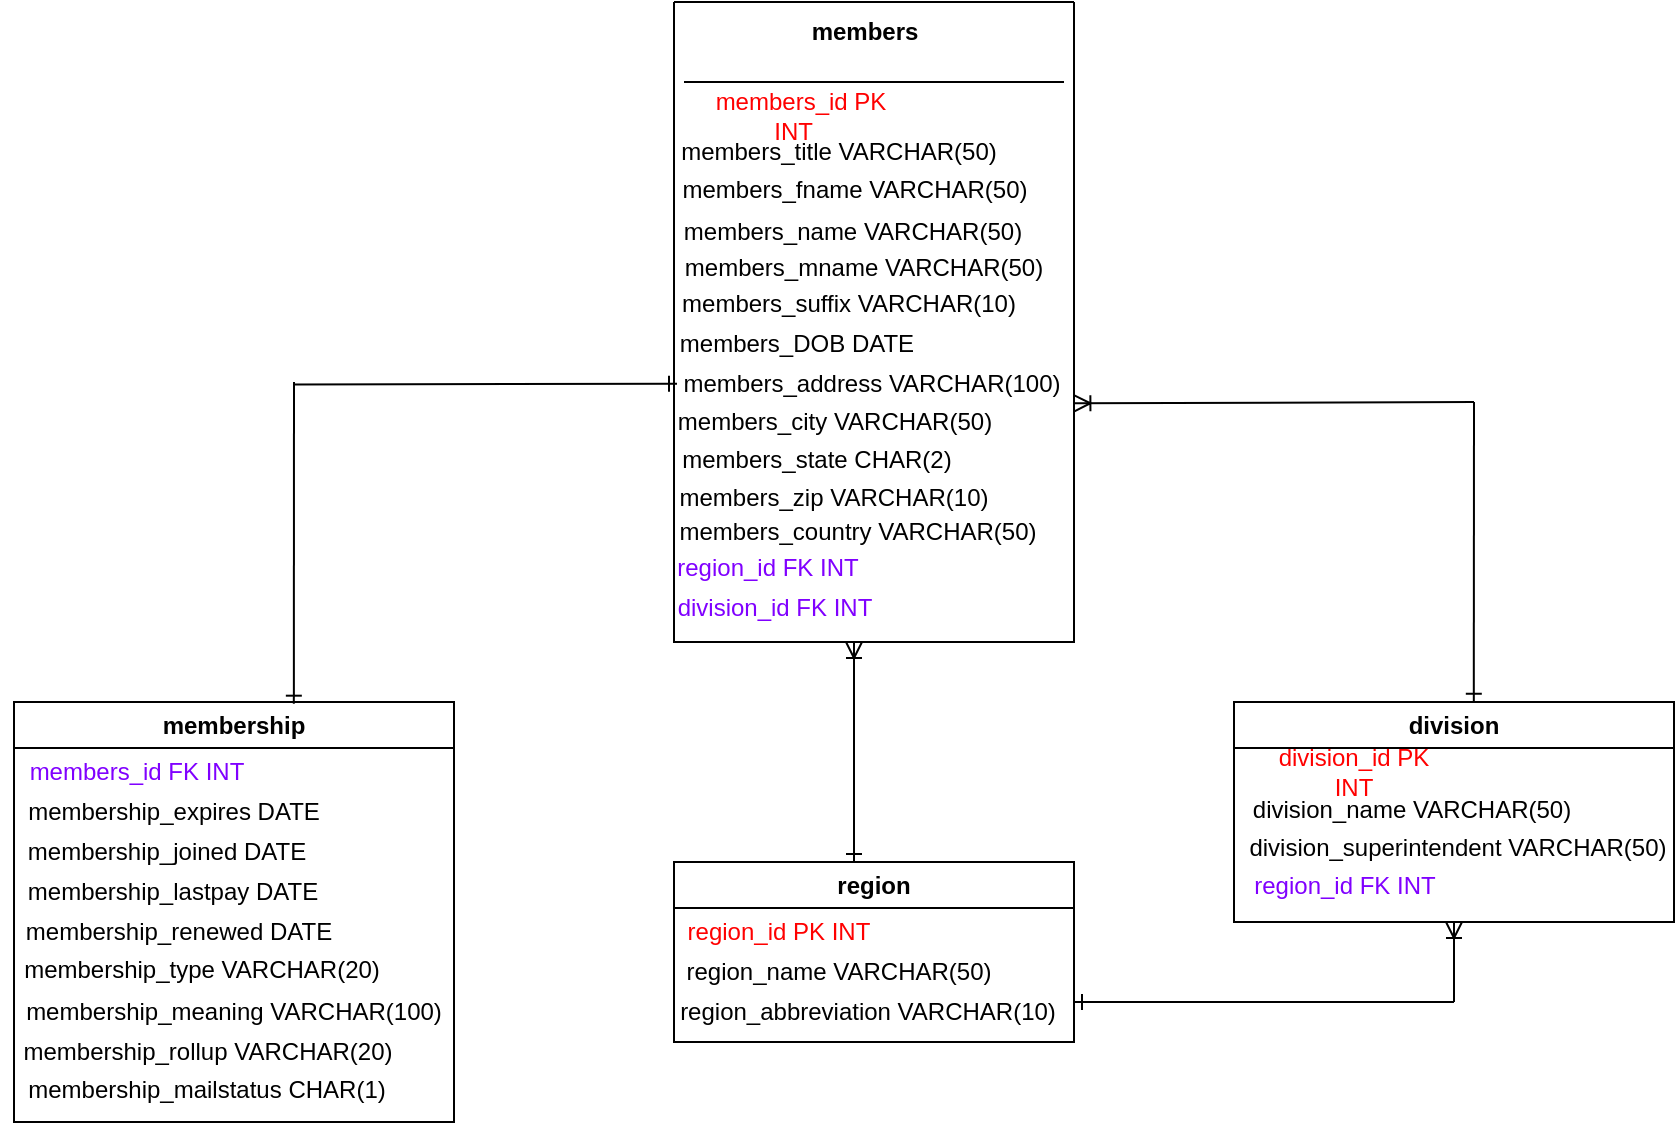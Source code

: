 <mxfile version="26.0.10">
  <diagram name="Page-1" id="brh3cflEjhPxXMnf6fBR">
    <mxGraphModel dx="530" dy="1370" grid="1" gridSize="10" guides="1" tooltips="1" connect="1" arrows="1" fold="1" page="1" pageScale="1" pageWidth="850" pageHeight="1100" math="0" shadow="0">
      <root>
        <mxCell id="0" />
        <mxCell id="1" parent="0" />
        <mxCell id="EPe0qUNadaAKurA8GOma-1" value="" style="swimlane;startSize=0;" parent="1" vertex="1">
          <mxGeometry x="360" y="-520" width="200" height="320" as="geometry" />
        </mxCell>
        <mxCell id="EPe0qUNadaAKurA8GOma-5" value="&lt;b&gt;members&lt;/b&gt;" style="text;html=1;align=center;verticalAlign=middle;resizable=0;points=[];autosize=1;strokeColor=none;fillColor=none;" parent="EPe0qUNadaAKurA8GOma-1" vertex="1">
          <mxGeometry x="55" width="80" height="30" as="geometry" />
        </mxCell>
        <mxCell id="EPe0qUNadaAKurA8GOma-6" value="&lt;span style=&quot;color: light-dark(rgb(255, 0, 0), rgb(237, 237, 237));&quot;&gt;&lt;span style=&quot;color: rgb(255, 0, 0);&quot;&gt;members_id PK&lt;/span&gt; INT&lt;span style=&quot;white-space: pre;&quot;&gt;&#x9;&lt;/span&gt;&lt;/span&gt;" style="text;html=1;align=center;verticalAlign=middle;whiteSpace=wrap;rounded=0;" parent="EPe0qUNadaAKurA8GOma-1" vertex="1">
          <mxGeometry x="-2" y="42" width="131" height="30" as="geometry" />
        </mxCell>
        <mxCell id="EPe0qUNadaAKurA8GOma-7" value="&lt;br&gt;members_title VARCHAR(50)" style="text;html=1;align=center;verticalAlign=middle;whiteSpace=wrap;rounded=0;" parent="EPe0qUNadaAKurA8GOma-1" vertex="1">
          <mxGeometry x="-2" y="52" width="169" height="30" as="geometry" />
        </mxCell>
        <mxCell id="EPe0qUNadaAKurA8GOma-8" value="&lt;br&gt;members_fname VARCHAR(50)&lt;div&gt;&lt;br&gt;&lt;/div&gt;" style="text;html=1;align=center;verticalAlign=middle;whiteSpace=wrap;rounded=0;" parent="EPe0qUNadaAKurA8GOma-1" vertex="1">
          <mxGeometry x="-12.5" y="79" width="204.5" height="30" as="geometry" />
        </mxCell>
        <mxCell id="EPe0qUNadaAKurA8GOma-9" value="&lt;br&gt;members_name VARCHAR(50)" style="text;html=1;align=center;verticalAlign=middle;whiteSpace=wrap;rounded=0;" parent="EPe0qUNadaAKurA8GOma-1" vertex="1">
          <mxGeometry x="-4" y="92" width="186.5" height="30" as="geometry" />
        </mxCell>
        <mxCell id="EPe0qUNadaAKurA8GOma-10" value="&lt;br&gt;members_mname VARCHAR(50)" style="text;html=1;align=center;verticalAlign=middle;whiteSpace=wrap;rounded=0;" parent="EPe0qUNadaAKurA8GOma-1" vertex="1">
          <mxGeometry y="110" width="190" height="30" as="geometry" />
        </mxCell>
        <mxCell id="EPe0qUNadaAKurA8GOma-11" value="" style="endArrow=none;html=1;rounded=0;" parent="EPe0qUNadaAKurA8GOma-1" edge="1">
          <mxGeometry width="50" height="50" relative="1" as="geometry">
            <mxPoint x="5" y="40" as="sourcePoint" />
            <mxPoint x="195" y="40" as="targetPoint" />
          </mxGeometry>
        </mxCell>
        <mxCell id="EPe0qUNadaAKurA8GOma-12" value="&lt;br&gt;members_suffix VARCHAR(10)&lt;div&gt;&lt;br&gt;&lt;/div&gt;" style="text;html=1;align=center;verticalAlign=middle;whiteSpace=wrap;rounded=0;" parent="EPe0qUNadaAKurA8GOma-1" vertex="1">
          <mxGeometry x="-2.5" y="136" width="178.5" height="30" as="geometry" />
        </mxCell>
        <mxCell id="EPe0qUNadaAKurA8GOma-13" value="members_DOB DATE" style="text;html=1;align=center;verticalAlign=middle;whiteSpace=wrap;rounded=0;" parent="EPe0qUNadaAKurA8GOma-1" vertex="1">
          <mxGeometry x="-2.5" y="156" width="126.5" height="30" as="geometry" />
        </mxCell>
        <mxCell id="EPe0qUNadaAKurA8GOma-14" value="members_address VARCHAR(100)" style="text;html=1;align=center;verticalAlign=middle;whiteSpace=wrap;rounded=0;" parent="EPe0qUNadaAKurA8GOma-1" vertex="1">
          <mxGeometry x="-1" y="176" width="200" height="30" as="geometry" />
        </mxCell>
        <mxCell id="EPe0qUNadaAKurA8GOma-15" value="members_city VARCHAR(50)" style="text;html=1;align=center;verticalAlign=middle;whiteSpace=wrap;rounded=0;" parent="EPe0qUNadaAKurA8GOma-1" vertex="1">
          <mxGeometry x="-5" y="195" width="171" height="30" as="geometry" />
        </mxCell>
        <mxCell id="EPe0qUNadaAKurA8GOma-16" value="members_state CHAR(2)" style="text;html=1;align=center;verticalAlign=middle;whiteSpace=wrap;rounded=0;" parent="EPe0qUNadaAKurA8GOma-1" vertex="1">
          <mxGeometry x="-13.5" y="214" width="168.5" height="30" as="geometry" />
        </mxCell>
        <mxCell id="EPe0qUNadaAKurA8GOma-17" value="members_zip VARCHAR(10)" style="text;html=1;align=center;verticalAlign=middle;whiteSpace=wrap;rounded=0;" parent="EPe0qUNadaAKurA8GOma-1" vertex="1">
          <mxGeometry x="-1" y="233" width="162" height="30" as="geometry" />
        </mxCell>
        <mxCell id="EPe0qUNadaAKurA8GOma-18" value="members_country VARCHAR(50)" style="text;html=1;align=center;verticalAlign=middle;whiteSpace=wrap;rounded=0;" parent="EPe0qUNadaAKurA8GOma-1" vertex="1">
          <mxGeometry x="-3" y="250" width="190" height="30" as="geometry" />
        </mxCell>
        <mxCell id="EPe0qUNadaAKurA8GOma-19" value="&lt;span style=&quot;color: light-dark(rgb(128, 0, 255), rgb(237, 237, 237));&quot;&gt;region_id FK INT&lt;br&gt;&lt;/span&gt;" style="text;html=1;align=center;verticalAlign=middle;whiteSpace=wrap;rounded=0;" parent="EPe0qUNadaAKurA8GOma-1" vertex="1">
          <mxGeometry x="-10" y="268" width="114" height="30" as="geometry" />
        </mxCell>
        <mxCell id="EPe0qUNadaAKurA8GOma-20" value="&lt;span style=&quot;color: light-dark(rgb(128, 0, 255), rgb(237, 237, 237));&quot;&gt;&lt;span style=&quot;color: light-dark(rgb(128, 0, 255), rgb(237, 237, 237));&quot;&gt;division_id FK&lt;/span&gt; INT&lt;/span&gt;" style="text;html=1;align=center;verticalAlign=middle;whiteSpace=wrap;rounded=0;" parent="EPe0qUNadaAKurA8GOma-1" vertex="1">
          <mxGeometry x="-1" y="288" width="103" height="30" as="geometry" />
        </mxCell>
        <mxCell id="EPe0qUNadaAKurA8GOma-21" value="membership" style="swimlane;whiteSpace=wrap;html=1;" parent="1" vertex="1">
          <mxGeometry x="30" y="-170" width="220" height="210" as="geometry" />
        </mxCell>
        <mxCell id="EPe0qUNadaAKurA8GOma-22" value="&lt;span style=&quot;color: light-dark(rgb(128, 0, 255), rgb(237, 237, 237));&quot;&gt;members_id FK INT&lt;br&gt;&lt;/span&gt;" style="text;html=1;align=center;verticalAlign=middle;whiteSpace=wrap;rounded=0;" parent="EPe0qUNadaAKurA8GOma-21" vertex="1">
          <mxGeometry x="-2" y="20" width="127" height="30" as="geometry" />
        </mxCell>
        <mxCell id="EPe0qUNadaAKurA8GOma-23" value="membership_expires DATE" style="text;html=1;align=center;verticalAlign=middle;whiteSpace=wrap;rounded=0;" parent="EPe0qUNadaAKurA8GOma-21" vertex="1">
          <mxGeometry x="-4" y="40" width="168" height="30" as="geometry" />
        </mxCell>
        <mxCell id="EPe0qUNadaAKurA8GOma-24" value="membership_joined DATE" style="text;html=1;align=center;verticalAlign=middle;whiteSpace=wrap;rounded=0;" parent="EPe0qUNadaAKurA8GOma-21" vertex="1">
          <mxGeometry x="-4" y="60" width="161" height="30" as="geometry" />
        </mxCell>
        <mxCell id="EPe0qUNadaAKurA8GOma-25" value="membership_lastpay DATE" style="text;html=1;align=center;verticalAlign=middle;whiteSpace=wrap;rounded=0;" parent="EPe0qUNadaAKurA8GOma-21" vertex="1">
          <mxGeometry x="3" y="80" width="153" height="30" as="geometry" />
        </mxCell>
        <mxCell id="EPe0qUNadaAKurA8GOma-26" value="membership_renewed DATE" style="text;html=1;align=center;verticalAlign=middle;whiteSpace=wrap;rounded=0;" parent="EPe0qUNadaAKurA8GOma-21" vertex="1">
          <mxGeometry x="-3" y="100" width="171" height="30" as="geometry" />
        </mxCell>
        <mxCell id="EPe0qUNadaAKurA8GOma-28" value="membership_type VARCHAR(20)" style="text;html=1;align=center;verticalAlign=middle;whiteSpace=wrap;rounded=0;" parent="EPe0qUNadaAKurA8GOma-21" vertex="1">
          <mxGeometry x="-7" y="119" width="202" height="30" as="geometry" />
        </mxCell>
        <mxCell id="EPe0qUNadaAKurA8GOma-29" value="membership_meaning VARCHAR(100)" style="text;html=1;align=center;verticalAlign=middle;whiteSpace=wrap;rounded=0;" parent="EPe0qUNadaAKurA8GOma-21" vertex="1">
          <mxGeometry x="-1" y="140" width="222" height="30" as="geometry" />
        </mxCell>
        <mxCell id="EPe0qUNadaAKurA8GOma-30" value="membership_rollup VARCHAR(20)" style="text;html=1;align=center;verticalAlign=middle;whiteSpace=wrap;rounded=0;" parent="EPe0qUNadaAKurA8GOma-21" vertex="1">
          <mxGeometry x="-4" y="160" width="202" height="30" as="geometry" />
        </mxCell>
        <mxCell id="EPe0qUNadaAKurA8GOma-32" value="membership_mailstatus CHAR(1)" style="text;html=1;align=center;verticalAlign=middle;whiteSpace=wrap;rounded=0;" parent="EPe0qUNadaAKurA8GOma-21" vertex="1">
          <mxGeometry y="179" width="193" height="30" as="geometry" />
        </mxCell>
        <mxCell id="EPe0qUNadaAKurA8GOma-33" value="region" style="swimlane;whiteSpace=wrap;html=1;" parent="1" vertex="1">
          <mxGeometry x="360" y="-90" width="200" height="90" as="geometry" />
        </mxCell>
        <mxCell id="EPe0qUNadaAKurA8GOma-34" value="&lt;span style=&quot;color: light-dark(rgb(255, 0, 0), rgb(237, 237, 237));&quot;&gt;region_id PK INT&lt;br&gt;&lt;/span&gt;" style="text;html=1;align=center;verticalAlign=middle;whiteSpace=wrap;rounded=0;" parent="EPe0qUNadaAKurA8GOma-33" vertex="1">
          <mxGeometry x="-7" y="20" width="119" height="30" as="geometry" />
        </mxCell>
        <mxCell id="EPe0qUNadaAKurA8GOma-35" value="region_name VARCHAR(50)" style="text;html=1;align=center;verticalAlign=middle;whiteSpace=wrap;rounded=0;" parent="EPe0qUNadaAKurA8GOma-33" vertex="1">
          <mxGeometry x="2.5" y="40" width="158.5" height="30" as="geometry" />
        </mxCell>
        <mxCell id="EPe0qUNadaAKurA8GOma-37" value="region_abbreviation VARCHAR(10)" style="text;html=1;align=center;verticalAlign=middle;whiteSpace=wrap;rounded=0;" parent="EPe0qUNadaAKurA8GOma-33" vertex="1">
          <mxGeometry x="-3" y="60" width="200" height="30" as="geometry" />
        </mxCell>
        <mxCell id="EPe0qUNadaAKurA8GOma-38" value="division" style="swimlane;whiteSpace=wrap;html=1;" parent="1" vertex="1">
          <mxGeometry x="640" y="-170" width="220" height="110" as="geometry" />
        </mxCell>
        <mxCell id="EPe0qUNadaAKurA8GOma-39" value="&lt;span style=&quot;color: rgb(255, 0, 0);&quot;&gt;division_id PK INT&lt;br&gt;&lt;/span&gt;" style="text;html=1;align=center;verticalAlign=middle;whiteSpace=wrap;rounded=0;" parent="EPe0qUNadaAKurA8GOma-38" vertex="1">
          <mxGeometry x="10" y="20" width="100" height="30" as="geometry" />
        </mxCell>
        <mxCell id="EPe0qUNadaAKurA8GOma-40" value="division_name VARCHAR(50)" style="text;html=1;align=center;verticalAlign=middle;whiteSpace=wrap;rounded=0;" parent="EPe0qUNadaAKurA8GOma-38" vertex="1">
          <mxGeometry x="-11" y="39" width="200" height="30" as="geometry" />
        </mxCell>
        <mxCell id="EPe0qUNadaAKurA8GOma-41" value="division_superintendent VARCHAR(50)" style="text;html=1;align=center;verticalAlign=middle;whiteSpace=wrap;rounded=0;" parent="EPe0qUNadaAKurA8GOma-38" vertex="1">
          <mxGeometry x="2" y="58" width="220" height="30" as="geometry" />
        </mxCell>
        <mxCell id="EPe0qUNadaAKurA8GOma-42" value="&lt;span style=&quot;color: light-dark(rgb(128, 0, 255), rgb(237, 237, 237));&quot;&gt;region_id FK INT&lt;br&gt;&lt;/span&gt;" style="text;html=1;align=center;verticalAlign=middle;whiteSpace=wrap;rounded=0;" parent="EPe0qUNadaAKurA8GOma-38" vertex="1">
          <mxGeometry x="-3" y="77" width="117" height="30" as="geometry" />
        </mxCell>
        <mxCell id="EPe0qUNadaAKurA8GOma-44" value="" style="endArrow=none;html=1;rounded=0;entryX=-0.016;entryY=0.59;entryDx=0;entryDy=0;entryPerimeter=0;startArrow=ERone;startFill=0;exitX=0.038;exitY=-0.138;exitDx=0;exitDy=0;exitPerimeter=0;" parent="1" source="EPe0qUNadaAKurA8GOma-15" edge="1">
          <mxGeometry width="50" height="50" relative="1" as="geometry">
            <mxPoint x="356" y="-329" as="sourcePoint" />
            <mxPoint x="170" y="-328.8" as="targetPoint" />
          </mxGeometry>
        </mxCell>
        <mxCell id="EPe0qUNadaAKurA8GOma-45" value="" style="endArrow=none;html=1;rounded=0;exitX=0.636;exitY=0.004;exitDx=0;exitDy=0;exitPerimeter=0;entryX=0.7;entryY=0;entryDx=0;entryDy=0;entryPerimeter=0;startArrow=ERone;startFill=0;" parent="1" source="EPe0qUNadaAKurA8GOma-21" edge="1">
          <mxGeometry width="50" height="50" relative="1" as="geometry">
            <mxPoint x="150" y="-200" as="sourcePoint" />
            <mxPoint x="170" y="-330" as="targetPoint" />
          </mxGeometry>
        </mxCell>
        <mxCell id="EPe0qUNadaAKurA8GOma-46" value="" style="endArrow=ERone;html=1;rounded=0;startArrow=ERoneToMany;startFill=0;endFill=0;" parent="1" edge="1">
          <mxGeometry width="50" height="50" relative="1" as="geometry">
            <mxPoint x="450" y="-200" as="sourcePoint" />
            <mxPoint x="450.0" y="-90" as="targetPoint" />
          </mxGeometry>
        </mxCell>
        <mxCell id="EPe0qUNadaAKurA8GOma-47" value="" style="endArrow=none;html=1;rounded=0;exitX=1.001;exitY=0.627;exitDx=0;exitDy=0;exitPerimeter=0;startArrow=ERoneToMany;startFill=0;" parent="1" source="EPe0qUNadaAKurA8GOma-1" edge="1">
          <mxGeometry width="50" height="50" relative="1" as="geometry">
            <mxPoint x="570" y="-320" as="sourcePoint" />
            <mxPoint x="760" y="-320" as="targetPoint" />
          </mxGeometry>
        </mxCell>
        <mxCell id="EPe0qUNadaAKurA8GOma-48" value="" style="endArrow=none;html=1;rounded=0;exitX=0.545;exitY=-0.001;exitDx=0;exitDy=0;exitPerimeter=0;startArrow=ERone;startFill=0;" parent="1" source="EPe0qUNadaAKurA8GOma-38" edge="1">
          <mxGeometry width="50" height="50" relative="1" as="geometry">
            <mxPoint x="760" y="-180" as="sourcePoint" />
            <mxPoint x="760" y="-320" as="targetPoint" />
          </mxGeometry>
        </mxCell>
        <mxCell id="EPe0qUNadaAKurA8GOma-49" value="" style="endArrow=none;html=1;rounded=0;startArrow=ERone;startFill=0;" parent="1" edge="1">
          <mxGeometry width="50" height="50" relative="1" as="geometry">
            <mxPoint x="560" y="-20" as="sourcePoint" />
            <mxPoint x="750" y="-20" as="targetPoint" />
          </mxGeometry>
        </mxCell>
        <mxCell id="EPe0qUNadaAKurA8GOma-50" value="" style="endArrow=none;html=1;rounded=0;startArrow=ERoneToMany;startFill=0;" parent="1" edge="1">
          <mxGeometry width="50" height="50" relative="1" as="geometry">
            <mxPoint x="750" y="-60" as="sourcePoint" />
            <mxPoint x="750" y="-20" as="targetPoint" />
          </mxGeometry>
        </mxCell>
      </root>
    </mxGraphModel>
  </diagram>
</mxfile>
